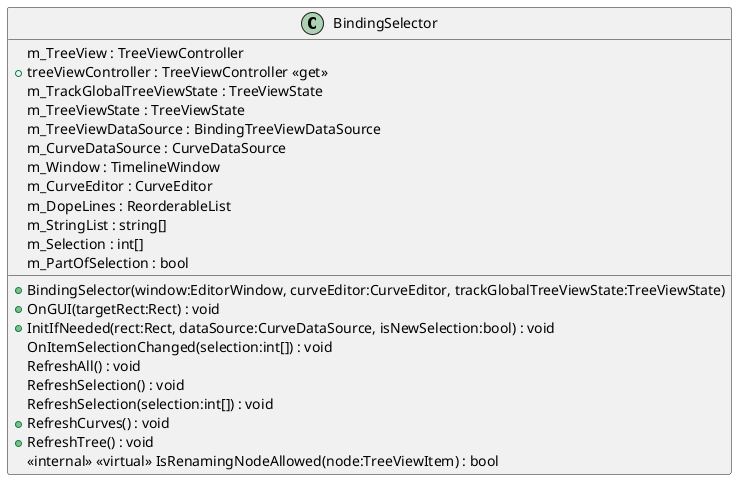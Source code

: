 @startuml
class BindingSelector {
    m_TreeView : TreeViewController
    + treeViewController : TreeViewController <<get>>
    m_TrackGlobalTreeViewState : TreeViewState
    m_TreeViewState : TreeViewState
    m_TreeViewDataSource : BindingTreeViewDataSource
    m_CurveDataSource : CurveDataSource
    m_Window : TimelineWindow
    m_CurveEditor : CurveEditor
    m_DopeLines : ReorderableList
    m_StringList : string[]
    m_Selection : int[]
    m_PartOfSelection : bool
    + BindingSelector(window:EditorWindow, curveEditor:CurveEditor, trackGlobalTreeViewState:TreeViewState)
    + OnGUI(targetRect:Rect) : void
    + InitIfNeeded(rect:Rect, dataSource:CurveDataSource, isNewSelection:bool) : void
    OnItemSelectionChanged(selection:int[]) : void
    RefreshAll() : void
    RefreshSelection() : void
    RefreshSelection(selection:int[]) : void
    + RefreshCurves() : void
    + RefreshTree() : void
    <<internal>> <<virtual>> IsRenamingNodeAllowed(node:TreeViewItem) : bool
}
@enduml
